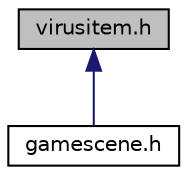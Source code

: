 digraph "virusitem.h"
{
  edge [fontname="Helvetica",fontsize="10",labelfontname="Helvetica",labelfontsize="10"];
  node [fontname="Helvetica",fontsize="10",shape=record];
  Node3 [label="virusitem.h",height=0.2,width=0.4,color="black", fillcolor="grey75", style="filled", fontcolor="black"];
  Node3 -> Node4 [dir="back",color="midnightblue",fontsize="10",style="solid"];
  Node4 [label="gamescene.h",height=0.2,width=0.4,color="black", fillcolor="white", style="filled",URL="$gamescene_8h.html",tooltip="GameScene::GameScene, constructor calls the functions. "];
}
